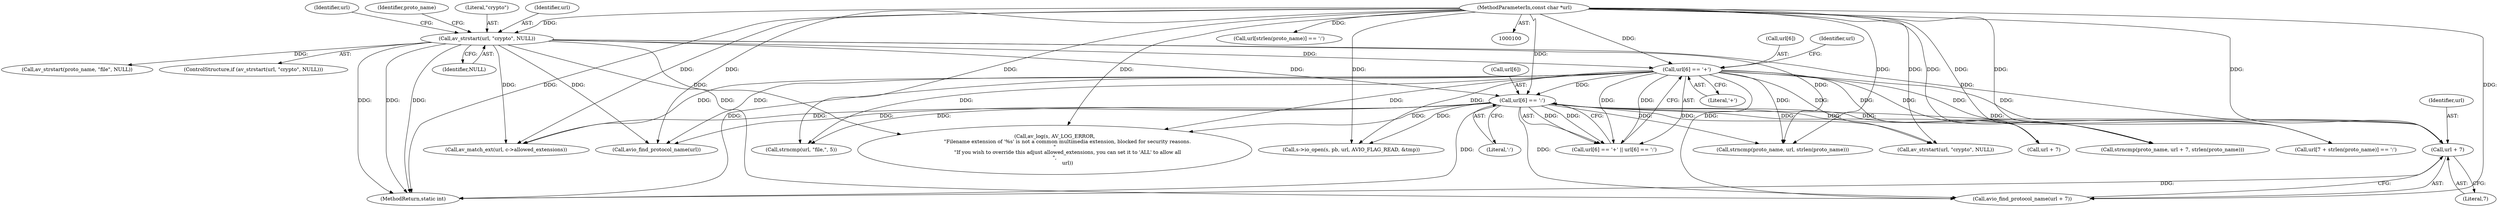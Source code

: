 digraph "0_FFmpeg_189ff4219644532bdfa7bab28dfedaee4d6d4021@pointer" {
"1000154" [label="(Call,url + 7)"];
"1000141" [label="(Call,url[6] == '+')"];
"1000134" [label="(Call,av_strstart(url, \"crypto\", NULL))"];
"1000103" [label="(MethodParameterIn,const char *url)"];
"1000146" [label="(Call,url[6] == ':')"];
"1000103" [label="(MethodParameterIn,const char *url)"];
"1000146" [label="(Call,url[6] == ':')"];
"1000154" [label="(Call,url + 7)"];
"1000136" [label="(Literal,\"crypto\")"];
"1000155" [label="(Identifier,url)"];
"1000156" [label="(Literal,7)"];
"1000145" [label="(Literal,'+')"];
"1000137" [label="(Identifier,NULL)"];
"1000135" [label="(Identifier,url)"];
"1000325" [label="(MethodReturn,static int)"];
"1000209" [label="(Call,strncmp(proto_name, url, strlen(proto_name)))"];
"1000141" [label="(Call,url[6] == '+')"];
"1000162" [label="(Call,avio_find_protocol_name(url))"];
"1000259" [label="(Call,s->io_open(s, pb, url, AVIO_FLAG_READ, &tmp))"];
"1000251" [label="(Call,strncmp(url, \"file,\", 5))"];
"1000148" [label="(Identifier,url)"];
"1000153" [label="(Call,avio_find_protocol_name(url + 7))"];
"1000223" [label="(Call,av_strstart(url, \"crypto\", NULL))"];
"1000231" [label="(Call,url + 7)"];
"1000170" [label="(Call,av_strstart(proto_name, \"file\", NULL))"];
"1000147" [label="(Call,url[6])"];
"1000189" [label="(Call,av_log(s, AV_LOG_ERROR,\n                \"Filename extension of \'%s\' is not a common multimedia extension, blocked for security reasons.\n\"\n                \"If you wish to override this adjust allowed_extensions, you can set it to \'ALL\' to allow all\n\",\n                url))"];
"1000214" [label="(Call,url[strlen(proto_name)] == ':')"];
"1000142" [label="(Call,url[6])"];
"1000229" [label="(Call,strncmp(proto_name, url + 7, strlen(proto_name)))"];
"1000143" [label="(Identifier,url)"];
"1000140" [label="(Call,url[6] == '+' || url[6] == ':')"];
"1000236" [label="(Call,url[7 + strlen(proto_name)] == ':')"];
"1000159" [label="(Identifier,proto_name)"];
"1000133" [label="(ControlStructure,if (av_strstart(url, \"crypto\", NULL)))"];
"1000183" [label="(Call,av_match_ext(url, c->allowed_extensions))"];
"1000150" [label="(Literal,':')"];
"1000134" [label="(Call,av_strstart(url, \"crypto\", NULL))"];
"1000154" -> "1000153"  [label="AST: "];
"1000154" -> "1000156"  [label="CFG: "];
"1000155" -> "1000154"  [label="AST: "];
"1000156" -> "1000154"  [label="AST: "];
"1000153" -> "1000154"  [label="CFG: "];
"1000154" -> "1000325"  [label="DDG: "];
"1000141" -> "1000154"  [label="DDG: "];
"1000134" -> "1000154"  [label="DDG: "];
"1000146" -> "1000154"  [label="DDG: "];
"1000103" -> "1000154"  [label="DDG: "];
"1000141" -> "1000140"  [label="AST: "];
"1000141" -> "1000145"  [label="CFG: "];
"1000142" -> "1000141"  [label="AST: "];
"1000145" -> "1000141"  [label="AST: "];
"1000148" -> "1000141"  [label="CFG: "];
"1000140" -> "1000141"  [label="CFG: "];
"1000141" -> "1000325"  [label="DDG: "];
"1000141" -> "1000140"  [label="DDG: "];
"1000141" -> "1000140"  [label="DDG: "];
"1000134" -> "1000141"  [label="DDG: "];
"1000103" -> "1000141"  [label="DDG: "];
"1000141" -> "1000146"  [label="DDG: "];
"1000141" -> "1000153"  [label="DDG: "];
"1000141" -> "1000162"  [label="DDG: "];
"1000141" -> "1000183"  [label="DDG: "];
"1000141" -> "1000189"  [label="DDG: "];
"1000141" -> "1000209"  [label="DDG: "];
"1000141" -> "1000223"  [label="DDG: "];
"1000141" -> "1000229"  [label="DDG: "];
"1000141" -> "1000231"  [label="DDG: "];
"1000141" -> "1000236"  [label="DDG: "];
"1000141" -> "1000251"  [label="DDG: "];
"1000141" -> "1000259"  [label="DDG: "];
"1000134" -> "1000133"  [label="AST: "];
"1000134" -> "1000137"  [label="CFG: "];
"1000135" -> "1000134"  [label="AST: "];
"1000136" -> "1000134"  [label="AST: "];
"1000137" -> "1000134"  [label="AST: "];
"1000143" -> "1000134"  [label="CFG: "];
"1000159" -> "1000134"  [label="CFG: "];
"1000134" -> "1000325"  [label="DDG: "];
"1000134" -> "1000325"  [label="DDG: "];
"1000134" -> "1000325"  [label="DDG: "];
"1000103" -> "1000134"  [label="DDG: "];
"1000134" -> "1000146"  [label="DDG: "];
"1000134" -> "1000153"  [label="DDG: "];
"1000134" -> "1000162"  [label="DDG: "];
"1000134" -> "1000170"  [label="DDG: "];
"1000134" -> "1000183"  [label="DDG: "];
"1000134" -> "1000189"  [label="DDG: "];
"1000134" -> "1000209"  [label="DDG: "];
"1000103" -> "1000100"  [label="AST: "];
"1000103" -> "1000325"  [label="DDG: "];
"1000103" -> "1000146"  [label="DDG: "];
"1000103" -> "1000153"  [label="DDG: "];
"1000103" -> "1000162"  [label="DDG: "];
"1000103" -> "1000183"  [label="DDG: "];
"1000103" -> "1000189"  [label="DDG: "];
"1000103" -> "1000209"  [label="DDG: "];
"1000103" -> "1000214"  [label="DDG: "];
"1000103" -> "1000223"  [label="DDG: "];
"1000103" -> "1000229"  [label="DDG: "];
"1000103" -> "1000231"  [label="DDG: "];
"1000103" -> "1000236"  [label="DDG: "];
"1000103" -> "1000251"  [label="DDG: "];
"1000103" -> "1000259"  [label="DDG: "];
"1000146" -> "1000140"  [label="AST: "];
"1000146" -> "1000150"  [label="CFG: "];
"1000147" -> "1000146"  [label="AST: "];
"1000150" -> "1000146"  [label="AST: "];
"1000140" -> "1000146"  [label="CFG: "];
"1000146" -> "1000325"  [label="DDG: "];
"1000146" -> "1000140"  [label="DDG: "];
"1000146" -> "1000140"  [label="DDG: "];
"1000146" -> "1000153"  [label="DDG: "];
"1000146" -> "1000162"  [label="DDG: "];
"1000146" -> "1000183"  [label="DDG: "];
"1000146" -> "1000189"  [label="DDG: "];
"1000146" -> "1000209"  [label="DDG: "];
"1000146" -> "1000223"  [label="DDG: "];
"1000146" -> "1000229"  [label="DDG: "];
"1000146" -> "1000231"  [label="DDG: "];
"1000146" -> "1000236"  [label="DDG: "];
"1000146" -> "1000251"  [label="DDG: "];
"1000146" -> "1000259"  [label="DDG: "];
}
